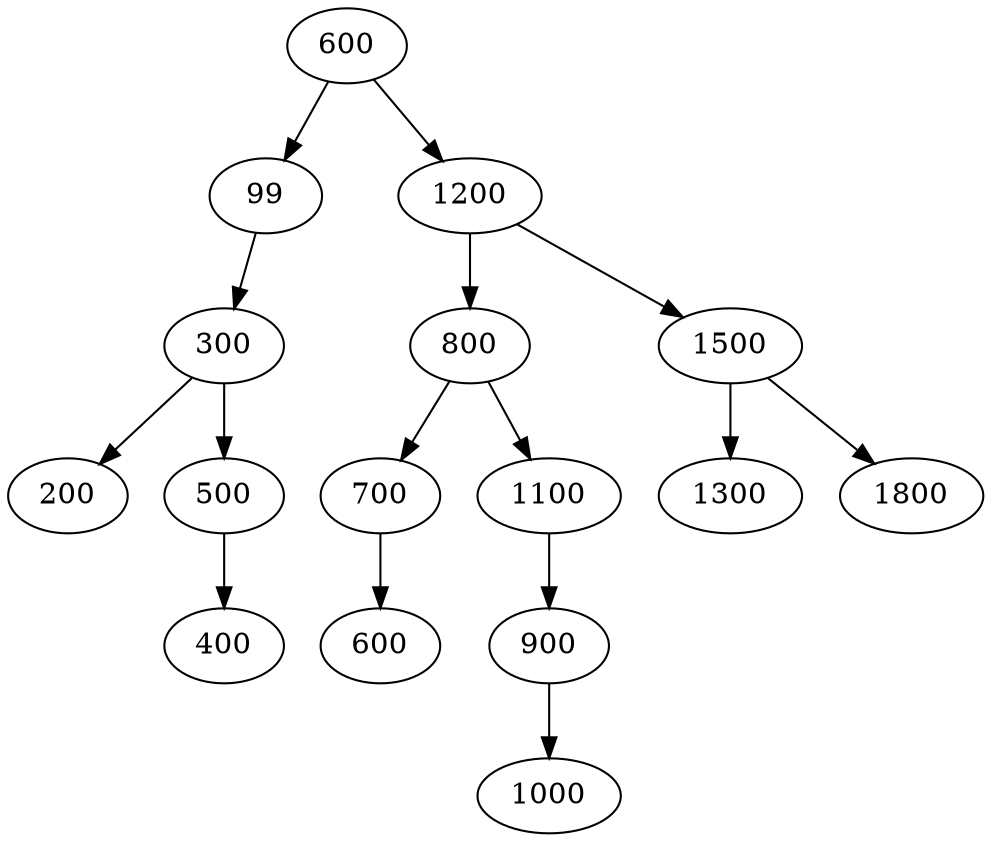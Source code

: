 digraph G { 
P12345678[label ="600"];
P12345678->p98765432;
p98765432[label ="99"];
p98765432[label ="99"];
p98765432->P1514131719;
P1514131719[label ="300"];
P1514131719[label ="300"];
P1514131719->P44454647;
P44454647[label ="200"];
P1514131719[label ="300"];
P1514131719->P32333435;
P32333435[label ="500"];
P32333435[label ="500"];
P32333435->P60616263;
P60616263[label ="400"];
P12345678[label ="600"];
P12345678->P24681012;
P24681012[label ="1200"];
P24681012[label ="1200"];
P24681012->P13579246;
P13579246[label ="800"];
P13579246[label ="800"];
P13579246->P20222426;
P20222426[label ="700"];
P20222426[label ="700"];
P20222426->P52535455;
P52535455[label ="600"];
P13579246[label ="800"];
P13579246->P28293031;
P28293031[label ="1100"];
P28293031[label ="1100"];
P28293031->P36373839;
P36373839[label ="900"];
P36373839[label ="900"];
P36373839->P56575859;
P56575859[label ="1000"];
P24681012[label ="1200"];
P24681012->P369121518;
P369121518[label ="1500"];
P369121518[label ="1500"];
P369121518->P40414243;
P40414243[label ="1300"];
P369121518[label ="1500"];
P369121518->P48495051;
P48495051[label ="1800"];
 }
